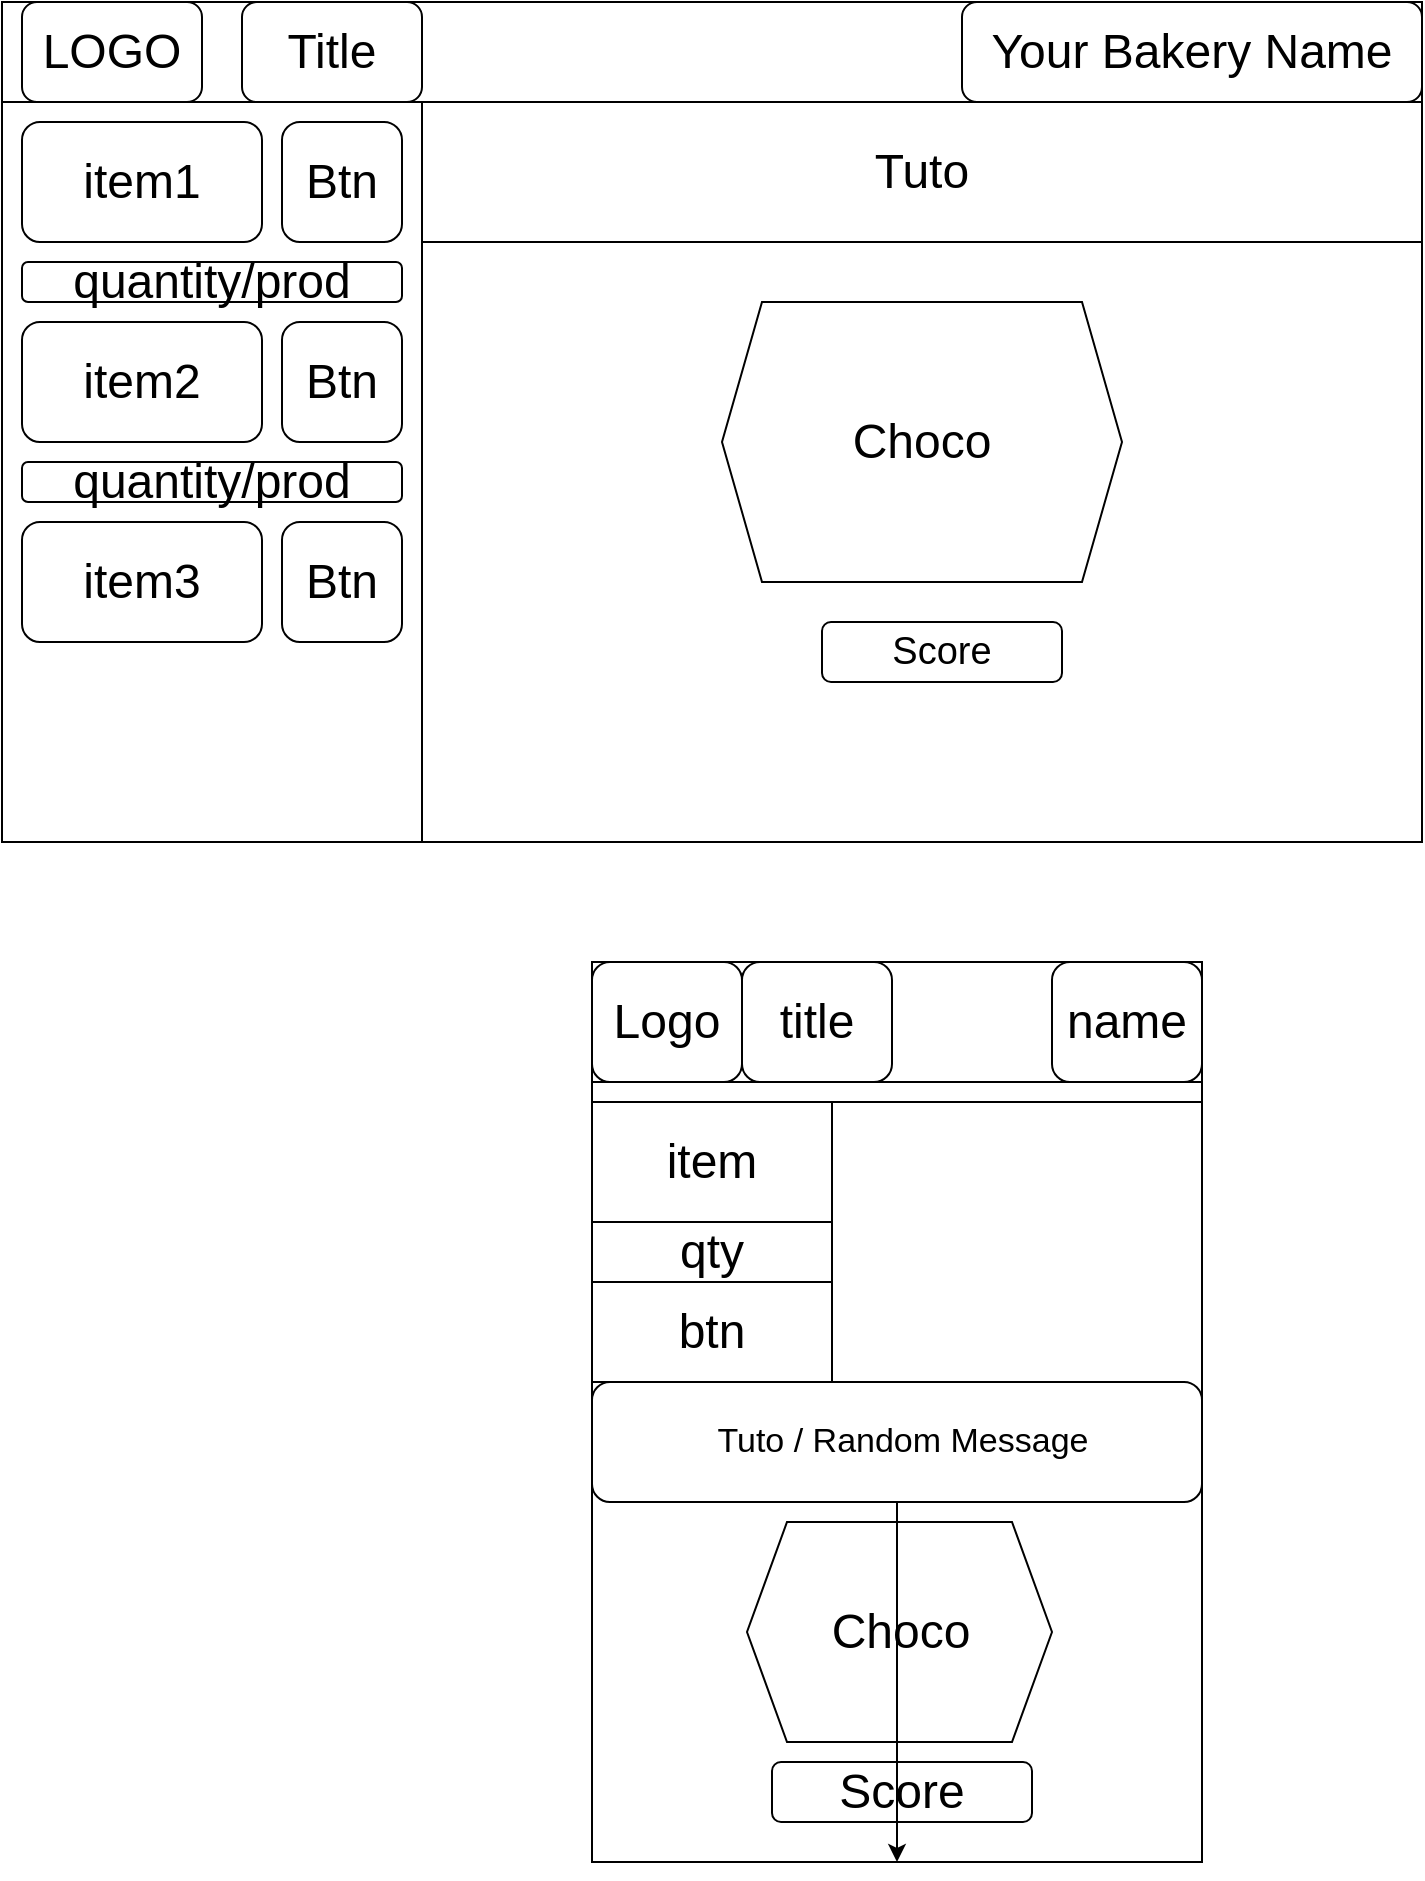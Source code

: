 <mxfile>
    <diagram id="YlPUOk09SXe3pm4yZH4a" name="Page-1">
        <mxGraphModel dx="1626" dy="1144" grid="1" gridSize="10" guides="1" tooltips="1" connect="1" arrows="1" fold="1" page="1" pageScale="1" pageWidth="850" pageHeight="1100" math="0" shadow="0">
            <root>
                <mxCell id="0"/>
                <mxCell id="1" parent="0"/>
                <mxCell id="2" value="" style="rounded=0;whiteSpace=wrap;html=1;" parent="1" vertex="1">
                    <mxGeometry x="40" y="110" width="710" height="420" as="geometry"/>
                </mxCell>
                <mxCell id="3" value="" style="rounded=0;whiteSpace=wrap;html=1;" parent="1" vertex="1">
                    <mxGeometry x="40" y="110" width="710" height="50" as="geometry"/>
                </mxCell>
                <mxCell id="4" value="" style="rounded=0;whiteSpace=wrap;html=1;" parent="1" vertex="1">
                    <mxGeometry x="40" y="160" width="210" height="370" as="geometry"/>
                </mxCell>
                <mxCell id="6" value="&lt;font style=&quot;font-size: 24px;&quot;&gt;Choco&lt;/font&gt;" style="shape=hexagon;perimeter=hexagonPerimeter2;whiteSpace=wrap;html=1;fixedSize=1;" parent="1" vertex="1">
                    <mxGeometry x="400" y="260" width="200" height="140" as="geometry"/>
                </mxCell>
                <mxCell id="7" value="&lt;font style=&quot;font-size: 19px;&quot;&gt;Score&lt;/font&gt;" style="rounded=1;whiteSpace=wrap;html=1;" parent="1" vertex="1">
                    <mxGeometry x="450" y="420" width="120" height="30" as="geometry"/>
                </mxCell>
                <mxCell id="8" value="Tuto" style="rounded=0;whiteSpace=wrap;html=1;fontSize=24;" parent="1" vertex="1">
                    <mxGeometry x="250" y="160" width="500" height="70" as="geometry"/>
                </mxCell>
                <mxCell id="9" value="LOGO" style="rounded=1;whiteSpace=wrap;html=1;fontSize=24;" parent="1" vertex="1">
                    <mxGeometry x="50" y="110" width="90" height="50" as="geometry"/>
                </mxCell>
                <mxCell id="10" value="Title" style="rounded=1;whiteSpace=wrap;html=1;fontSize=24;" parent="1" vertex="1">
                    <mxGeometry x="160" y="110" width="90" height="50" as="geometry"/>
                </mxCell>
                <mxCell id="12" value="Your Bakery Name" style="rounded=1;whiteSpace=wrap;html=1;fontSize=24;" parent="1" vertex="1">
                    <mxGeometry x="520" y="110" width="230" height="50" as="geometry"/>
                </mxCell>
                <mxCell id="13" value="item1" style="rounded=1;whiteSpace=wrap;html=1;fontSize=24;" parent="1" vertex="1">
                    <mxGeometry x="50" y="170" width="120" height="60" as="geometry"/>
                </mxCell>
                <mxCell id="14" value="Btn" style="rounded=1;whiteSpace=wrap;html=1;fontSize=24;" parent="1" vertex="1">
                    <mxGeometry x="180" y="170" width="60" height="60" as="geometry"/>
                </mxCell>
                <mxCell id="17" value="item2" style="rounded=1;whiteSpace=wrap;html=1;fontSize=24;" parent="1" vertex="1">
                    <mxGeometry x="50" y="270" width="120" height="60" as="geometry"/>
                </mxCell>
                <mxCell id="18" value="Btn" style="rounded=1;whiteSpace=wrap;html=1;fontSize=24;" parent="1" vertex="1">
                    <mxGeometry x="180" y="270" width="60" height="60" as="geometry"/>
                </mxCell>
                <mxCell id="19" value="item3" style="rounded=1;whiteSpace=wrap;html=1;fontSize=24;" parent="1" vertex="1">
                    <mxGeometry x="50" y="370" width="120" height="60" as="geometry"/>
                </mxCell>
                <mxCell id="20" value="Btn" style="rounded=1;whiteSpace=wrap;html=1;fontSize=24;" parent="1" vertex="1">
                    <mxGeometry x="180" y="370" width="60" height="60" as="geometry"/>
                </mxCell>
                <mxCell id="23" value="quantity/prod" style="rounded=1;whiteSpace=wrap;html=1;fontSize=24;" parent="1" vertex="1">
                    <mxGeometry x="50" y="240" width="190" height="20" as="geometry"/>
                </mxCell>
                <mxCell id="24" value="quantity/prod" style="rounded=1;whiteSpace=wrap;html=1;fontSize=24;" parent="1" vertex="1">
                    <mxGeometry x="50" y="340" width="190" height="20" as="geometry"/>
                </mxCell>
                <mxCell id="28" value="" style="rounded=0;whiteSpace=wrap;html=1;fontSize=24;" parent="1" vertex="1">
                    <mxGeometry x="335" y="590" width="305" height="450" as="geometry"/>
                </mxCell>
                <mxCell id="29" value="" style="rounded=0;whiteSpace=wrap;html=1;fontSize=24;" parent="1" vertex="1">
                    <mxGeometry x="335" y="590" width="305" height="60" as="geometry"/>
                </mxCell>
                <mxCell id="30" value="Logo" style="rounded=1;whiteSpace=wrap;html=1;fontSize=24;" parent="1" vertex="1">
                    <mxGeometry x="335" y="590" width="75" height="60" as="geometry"/>
                </mxCell>
                <mxCell id="31" value="title" style="rounded=1;whiteSpace=wrap;html=1;fontSize=24;" parent="1" vertex="1">
                    <mxGeometry x="410" y="590" width="75" height="60" as="geometry"/>
                </mxCell>
                <mxCell id="32" value="name" style="rounded=1;whiteSpace=wrap;html=1;fontSize=24;" parent="1" vertex="1">
                    <mxGeometry x="565" y="590" width="75" height="60" as="geometry"/>
                </mxCell>
                <mxCell id="33" value="Choco" style="shape=hexagon;perimeter=hexagonPerimeter2;whiteSpace=wrap;html=1;fixedSize=1;fontSize=24;" parent="1" vertex="1">
                    <mxGeometry x="412.5" y="870" width="152.5" height="110" as="geometry"/>
                </mxCell>
                <mxCell id="35" value="Score" style="rounded=1;whiteSpace=wrap;html=1;fontSize=24;" parent="1" vertex="1">
                    <mxGeometry x="425" y="990" width="130" height="30" as="geometry"/>
                </mxCell>
                <mxCell id="43" style="edgeStyle=none;html=1;exitX=0.5;exitY=1;exitDx=0;exitDy=0;" parent="1" source="37" target="28" edge="1">
                    <mxGeometry relative="1" as="geometry"/>
                </mxCell>
                <mxCell id="37" value="" style="rounded=0;whiteSpace=wrap;html=1;fontSize=24;" parent="1" vertex="1">
                    <mxGeometry x="335" y="660" width="305" height="190" as="geometry"/>
                </mxCell>
                <mxCell id="39" value="item" style="rounded=0;whiteSpace=wrap;html=1;fontSize=24;" parent="1" vertex="1">
                    <mxGeometry x="335" y="660" width="120" height="60" as="geometry"/>
                </mxCell>
                <mxCell id="40" value="btn" style="rounded=0;whiteSpace=wrap;html=1;fontSize=24;" parent="1" vertex="1">
                    <mxGeometry x="335" y="750" width="120" height="50" as="geometry"/>
                </mxCell>
                <mxCell id="42" value="qty" style="rounded=0;whiteSpace=wrap;html=1;fontSize=24;" parent="1" vertex="1">
                    <mxGeometry x="335" y="720" width="120" height="30" as="geometry"/>
                </mxCell>
                <mxCell id="45" value="" style="rounded=1;whiteSpace=wrap;html=1;" vertex="1" parent="1">
                    <mxGeometry x="335" y="800" width="305" height="60" as="geometry"/>
                </mxCell>
                <mxCell id="46" value="Tuto / Random Message" style="text;html=1;strokeColor=none;fillColor=none;align=center;verticalAlign=middle;whiteSpace=wrap;rounded=0;fontSize=17;" vertex="1" parent="1">
                    <mxGeometry x="372.5" y="815" width="235" height="30" as="geometry"/>
                </mxCell>
            </root>
        </mxGraphModel>
    </diagram>
</mxfile>